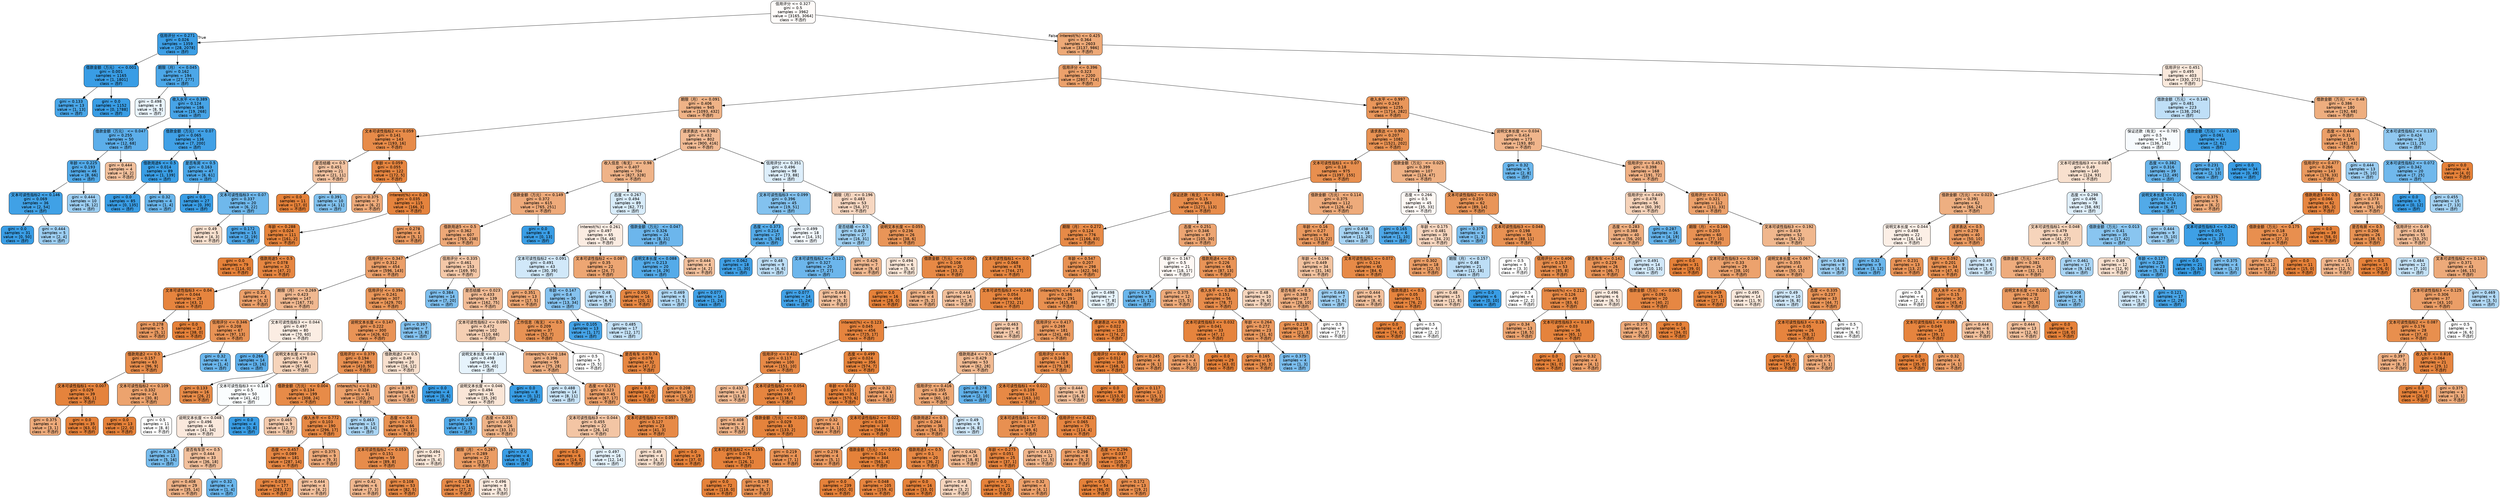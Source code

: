 digraph Tree {
node [shape=box, style="filled, rounded", color="black", fontname=helvetica] ;
edge [fontname=helvetica] ;
0 [label="信用评分 <= 0.327\ngini = 0.5\nsamples = 3962\nvalue = [3165, 3064]\nclass = 不违约", fillcolor="#fefbf9"] ;
1 [label="信用评分 <= 0.271\ngini = 0.026\nsamples = 1359\nvalue = [28, 2078]\nclass = 违约", fillcolor="#3c9ee5"] ;
0 -> 1 [labeldistance=2.5, labelangle=45, headlabel="True"] ;
2 [label="借款金额（万元） <= 0.001\ngini = 0.001\nsamples = 1165\nvalue = [1, 1801]\nclass = 违约", fillcolor="#399de5"] ;
1 -> 2 ;
3 [label="gini = 0.133\nsamples = 13\nvalue = [1, 13]\nclass = 违约", fillcolor="#48a5e7"] ;
2 -> 3 ;
4 [label="gini = 0.0\nsamples = 1152\nvalue = [0, 1788]\nclass = 违约", fillcolor="#399de5"] ;
2 -> 4 ;
5 [label="期限（月） <= 0.045\ngini = 0.162\nsamples = 194\nvalue = [27, 277]\nclass = 违约", fillcolor="#4ca7e8"] ;
1 -> 5 ;
6 [label="gini = 0.498\nsamples = 8\nvalue = [8, 9]\nclass = 违约", fillcolor="#e9f4fc"] ;
5 -> 6 ;
7 [label="收入水平 <= 0.389\ngini = 0.124\nsamples = 186\nvalue = [19, 268]\nclass = 违约", fillcolor="#47a4e7"] ;
5 -> 7 ;
8 [label="借款金额（万元） <= 0.047\ngini = 0.255\nsamples = 50\nvalue = [12, 68]\nclass = 违约", fillcolor="#5caeea"] ;
7 -> 8 ;
9 [label="年龄 <= 0.225\ngini = 0.193\nsamples = 46\nvalue = [8, 66]\nclass = 违约", fillcolor="#51a9e8"] ;
8 -> 9 ;
10 [label="文本可读性指标2 <= 0.146\ngini = 0.069\nsamples = 36\nvalue = [2, 54]\nclass = 违约", fillcolor="#40a1e6"] ;
9 -> 10 ;
11 [label="gini = 0.0\nsamples = 31\nvalue = [0, 50]\nclass = 违约", fillcolor="#399de5"] ;
10 -> 11 ;
12 [label="gini = 0.444\nsamples = 5\nvalue = [2, 4]\nclass = 违约", fillcolor="#9ccef2"] ;
10 -> 12 ;
13 [label="gini = 0.444\nsamples = 10\nvalue = [6, 12]\nclass = 违约", fillcolor="#9ccef2"] ;
9 -> 13 ;
14 [label="gini = 0.444\nsamples = 4\nvalue = [4, 2]\nclass = 不违约", fillcolor="#f2c09c"] ;
8 -> 14 ;
15 [label="借款金额（万元） <= 0.07\ngini = 0.065\nsamples = 136\nvalue = [7, 200]\nclass = 违约", fillcolor="#40a0e6"] ;
7 -> 15 ;
16 [label="借款用途6 <= 0.5\ngini = 0.014\nsamples = 89\nvalue = [1, 139]\nclass = 违约", fillcolor="#3a9ee5"] ;
15 -> 16 ;
17 [label="gini = 0.0\nsamples = 85\nvalue = [0, 135]\nclass = 违约", fillcolor="#399de5"] ;
16 -> 17 ;
18 [label="gini = 0.32\nsamples = 4\nvalue = [1, 4]\nclass = 违约", fillcolor="#6ab6ec"] ;
16 -> 18 ;
19 [label="是否有房 <= 0.5\ngini = 0.163\nsamples = 47\nvalue = [6, 61]\nclass = 违约", fillcolor="#4ca7e8"] ;
15 -> 19 ;
20 [label="gini = 0.0\nsamples = 27\nvalue = [0, 39]\nclass = 违约", fillcolor="#399de5"] ;
19 -> 20 ;
21 [label="文本可读性指标3 <= 0.07\ngini = 0.337\nsamples = 20\nvalue = [6, 22]\nclass = 违约", fillcolor="#6fb8ec"] ;
19 -> 21 ;
22 [label="gini = 0.49\nsamples = 5\nvalue = [4, 3]\nclass = 不违约", fillcolor="#f8e0ce"] ;
21 -> 22 ;
23 [label="gini = 0.172\nsamples = 15\nvalue = [2, 19]\nclass = 违约", fillcolor="#4ea7e8"] ;
21 -> 23 ;
24 [label="Interest(%) <= 0.425\ngini = 0.364\nsamples = 2603\nvalue = [3137, 986]\nclass = 不违约", fillcolor="#eda977"] ;
0 -> 24 [labeldistance=2.5, labelangle=-45, headlabel="False"] ;
25 [label="信用评分 <= 0.396\ngini = 0.323\nsamples = 2200\nvalue = [2807, 714]\nclass = 不违约", fillcolor="#eca16b"] ;
24 -> 25 ;
26 [label="期限（月） <= 0.091\ngini = 0.406\nsamples = 945\nvalue = [1093, 432]\nclass = 不违约", fillcolor="#efb387"] ;
25 -> 26 ;
27 [label="文本可读性指标2 <= 0.059\ngini = 0.141\nsamples = 143\nvalue = [193, 16]\nclass = 不违约", fillcolor="#e78b49"] ;
26 -> 27 ;
28 [label="是否结婚 <= 0.5\ngini = 0.451\nsamples = 21\nvalue = [21, 11]\nclass = 不违约", fillcolor="#f3c3a1"] ;
27 -> 28 ;
29 [label="gini = 0.0\nsamples = 11\nvalue = [17, 0]\nclass = 不违约", fillcolor="#e58139"] ;
28 -> 29 ;
30 [label="gini = 0.391\nsamples = 10\nvalue = [4, 11]\nclass = 违约", fillcolor="#81c1ee"] ;
28 -> 30 ;
31 [label="年龄 <= 0.059\ngini = 0.055\nsamples = 122\nvalue = [172, 5]\nclass = 不违约", fillcolor="#e6853f"] ;
27 -> 31 ;
32 [label="gini = 0.375\nsamples = 7\nvalue = [6, 2]\nclass = 不违约", fillcolor="#eeab7b"] ;
31 -> 32 ;
33 [label="Interest(%) <= 0.28\ngini = 0.035\nsamples = 115\nvalue = [166, 3]\nclass = 不违约", fillcolor="#e5833d"] ;
31 -> 33 ;
34 [label="年龄 <= 0.288\ngini = 0.024\nsamples = 111\nvalue = [161, 2]\nclass = 不违约", fillcolor="#e5833b"] ;
33 -> 34 ;
35 [label="gini = 0.0\nsamples = 79\nvalue = [114, 0]\nclass = 不违约", fillcolor="#e58139"] ;
34 -> 35 ;
36 [label="借款用途5 <= 0.5\ngini = 0.078\nsamples = 32\nvalue = [47, 2]\nclass = 不违约", fillcolor="#e68641"] ;
34 -> 36 ;
37 [label="文本可读性指标3 <= 0.04\ngini = 0.044\nsamples = 28\nvalue = [43, 1]\nclass = 不违约", fillcolor="#e6843e"] ;
36 -> 37 ;
38 [label="gini = 0.278\nsamples = 5\nvalue = [5, 1]\nclass = 不违约", fillcolor="#ea9a61"] ;
37 -> 38 ;
39 [label="gini = 0.0\nsamples = 23\nvalue = [38, 0]\nclass = 不违约", fillcolor="#e58139"] ;
37 -> 39 ;
40 [label="gini = 0.32\nsamples = 4\nvalue = [4, 1]\nclass = 不违约", fillcolor="#eca06a"] ;
36 -> 40 ;
41 [label="gini = 0.278\nsamples = 4\nvalue = [5, 1]\nclass = 不违约", fillcolor="#ea9a61"] ;
33 -> 41 ;
42 [label="请求表达 <= 0.982\ngini = 0.432\nsamples = 802\nvalue = [900, 416]\nclass = 不违约", fillcolor="#f1bb95"] ;
26 -> 42 ;
43 [label="收入信息（有无） <= 0.98\ngini = 0.407\nsamples = 704\nvalue = [827, 328]\nclass = 不违约", fillcolor="#efb388"] ;
42 -> 43 ;
44 [label="借款金额（万元） <= 0.149\ngini = 0.372\nsamples = 615\nvalue = [765, 251]\nclass = 不违约", fillcolor="#eeaa7a"] ;
43 -> 44 ;
45 [label="借款用途5 <= 0.5\ngini = 0.362\nsamples = 607\nvalue = [765, 238]\nclass = 不违约", fillcolor="#eda877"] ;
44 -> 45 ;
46 [label="信用评分 <= 0.347\ngini = 0.312\nsamples = 454\nvalue = [596, 143]\nclass = 不违约", fillcolor="#eb9f69"] ;
45 -> 46 ;
47 [label="期限（月） <= 0.269\ngini = 0.423\nsamples = 147\nvalue = [167, 73]\nclass = 不违约", fillcolor="#f0b890"] ;
46 -> 47 ;
48 [label="信用评分 <= 0.346\ngini = 0.208\nsamples = 67\nvalue = [97, 13]\nclass = 不违约", fillcolor="#e89254"] ;
47 -> 48 ;
49 [label="借款用途2 <= 0.5\ngini = 0.157\nsamples = 63\nvalue = [96, 9]\nclass = 不违约", fillcolor="#e78d4c"] ;
48 -> 49 ;
50 [label="文本可读性指标1 <= 0.007\ngini = 0.029\nsamples = 39\nvalue = [66, 1]\nclass = 不违约", fillcolor="#e5833c"] ;
49 -> 50 ;
51 [label="gini = 0.375\nsamples = 4\nvalue = [3, 1]\nclass = 不违约", fillcolor="#eeab7b"] ;
50 -> 51 ;
52 [label="gini = 0.0\nsamples = 35\nvalue = [63, 0]\nclass = 不违约", fillcolor="#e58139"] ;
50 -> 52 ;
53 [label="文本可读性指标2 <= 0.109\ngini = 0.332\nsamples = 24\nvalue = [30, 8]\nclass = 不违约", fillcolor="#eca36e"] ;
49 -> 53 ;
54 [label="gini = 0.0\nsamples = 13\nvalue = [22, 0]\nclass = 不违约", fillcolor="#e58139"] ;
53 -> 54 ;
55 [label="gini = 0.5\nsamples = 11\nvalue = [8, 8]\nclass = 不违约", fillcolor="#ffffff"] ;
53 -> 55 ;
56 [label="gini = 0.32\nsamples = 4\nvalue = [1, 4]\nclass = 违约", fillcolor="#6ab6ec"] ;
48 -> 56 ;
57 [label="文本可读性指标3 <= 0.044\ngini = 0.497\nsamples = 80\nvalue = [70, 60]\nclass = 不违约", fillcolor="#fbede3"] ;
47 -> 57 ;
58 [label="gini = 0.266\nsamples = 14\nvalue = [3, 16]\nclass = 违约", fillcolor="#5eafea"] ;
57 -> 58 ;
59 [label="说明文本长度 <= 0.04\ngini = 0.479\nsamples = 66\nvalue = [67, 44]\nclass = 不违约", fillcolor="#f6d4bb"] ;
57 -> 59 ;
60 [label="gini = 0.133\nsamples = 16\nvalue = [26, 2]\nclass = 不违约", fillcolor="#e78b48"] ;
59 -> 60 ;
61 [label="文本可读性指标3 <= 0.118\ngini = 0.5\nsamples = 50\nvalue = [41, 42]\nclass = 违约", fillcolor="#fafdfe"] ;
59 -> 61 ;
62 [label="说明文本长度 <= 0.048\ngini = 0.496\nsamples = 46\nvalue = [41, 34]\nclass = 不违约", fillcolor="#fbe9dd"] ;
61 -> 62 ;
63 [label="gini = 0.363\nsamples = 13\nvalue = [5, 16]\nclass = 违约", fillcolor="#77bced"] ;
62 -> 63 ;
64 [label="是否有车贷 <= 0.5\ngini = 0.444\nsamples = 33\nvalue = [36, 18]\nclass = 不违约", fillcolor="#f2c09c"] ;
62 -> 64 ;
65 [label="gini = 0.408\nsamples = 29\nvalue = [35, 14]\nclass = 不违约", fillcolor="#efb388"] ;
64 -> 65 ;
66 [label="gini = 0.32\nsamples = 4\nvalue = [1, 4]\nclass = 违约", fillcolor="#6ab6ec"] ;
64 -> 66 ;
67 [label="gini = 0.0\nsamples = 4\nvalue = [0, 8]\nclass = 违约", fillcolor="#399de5"] ;
61 -> 67 ;
68 [label="信用评分 <= 0.394\ngini = 0.241\nsamples = 307\nvalue = [429, 70]\nclass = 不违约", fillcolor="#e99659"] ;
46 -> 68 ;
69 [label="说明文本长度 <= 0.147\ngini = 0.222\nsamples = 300\nvalue = [426, 62]\nclass = 不违约", fillcolor="#e99356"] ;
68 -> 69 ;
70 [label="信用评分 <= 0.379\ngini = 0.194\nsamples = 280\nvalue = [410, 50]\nclass = 不违约", fillcolor="#e89051"] ;
69 -> 70 ;
71 [label="借款金额（万元） <= 0.004\ngini = 0.134\nsamples = 199\nvalue = [308, 24]\nclass = 不违约", fillcolor="#e78b48"] ;
70 -> 71 ;
72 [label="gini = 0.465\nsamples = 9\nvalue = [12, 7]\nclass = 不违约", fillcolor="#f4caac"] ;
71 -> 72 ;
73 [label="收入水平 <= 0.772\ngini = 0.103\nsamples = 190\nvalue = [296, 17]\nclass = 不违约", fillcolor="#e68844"] ;
71 -> 73 ;
74 [label="态度 <= 0.457\ngini = 0.089\nsamples = 181\nvalue = [287, 14]\nclass = 不违约", fillcolor="#e68743"] ;
73 -> 74 ;
75 [label="gini = 0.078\nsamples = 177\nvalue = [283, 12]\nclass = 不违约", fillcolor="#e68641"] ;
74 -> 75 ;
76 [label="gini = 0.444\nsamples = 4\nvalue = [4, 2]\nclass = 不违约", fillcolor="#f2c09c"] ;
74 -> 76 ;
77 [label="gini = 0.375\nsamples = 9\nvalue = [9, 3]\nclass = 不违约", fillcolor="#eeab7b"] ;
73 -> 77 ;
78 [label="Interest(%) <= 0.192\ngini = 0.324\nsamples = 81\nvalue = [102, 26]\nclass = 不违约", fillcolor="#eca16b"] ;
70 -> 78 ;
79 [label="gini = 0.463\nsamples = 15\nvalue = [8, 14]\nclass = 违约", fillcolor="#aad5f4"] ;
78 -> 79 ;
80 [label="态度 <= 0.4\ngini = 0.201\nsamples = 66\nvalue = [94, 12]\nclass = 不违约", fillcolor="#e89152"] ;
78 -> 80 ;
81 [label="文本可读性指标2 <= 0.053\ngini = 0.151\nsamples = 59\nvalue = [89, 8]\nclass = 不违约", fillcolor="#e78c4b"] ;
80 -> 81 ;
82 [label="gini = 0.42\nsamples = 6\nvalue = [7, 3]\nclass = 不违约", fillcolor="#f0b78e"] ;
81 -> 82 ;
83 [label="gini = 0.108\nsamples = 53\nvalue = [82, 5]\nclass = 不违约", fillcolor="#e78945"] ;
81 -> 83 ;
84 [label="gini = 0.494\nsamples = 7\nvalue = [5, 4]\nclass = 不违约", fillcolor="#fae6d7"] ;
80 -> 84 ;
85 [label="借款用途2 <= 0.5\ngini = 0.49\nsamples = 20\nvalue = [16, 12]\nclass = 不违约", fillcolor="#f8e0ce"] ;
69 -> 85 ;
86 [label="gini = 0.397\nsamples = 16\nvalue = [16, 6]\nclass = 不违约", fillcolor="#efb083"] ;
85 -> 86 ;
87 [label="gini = 0.0\nsamples = 4\nvalue = [0, 6]\nclass = 违约", fillcolor="#399de5"] ;
85 -> 87 ;
88 [label="gini = 0.397\nsamples = 7\nvalue = [3, 8]\nclass = 违约", fillcolor="#83c2ef"] ;
68 -> 88 ;
89 [label="信用评分 <= 0.335\ngini = 0.461\nsamples = 153\nvalue = [169, 95]\nclass = 不违约", fillcolor="#f4c8a8"] ;
45 -> 89 ;
90 [label="gini = 0.384\nsamples = 14\nvalue = [7, 20]\nclass = 违约", fillcolor="#7ebfee"] ;
89 -> 90 ;
91 [label="是否结婚 <= 0.023\ngini = 0.433\nsamples = 139\nvalue = [162, 75]\nclass = 不违约", fillcolor="#f1bb95"] ;
89 -> 91 ;
92 [label="文本可读性指标2 <= 0.096\ngini = 0.472\nsamples = 102\nvalue = [110, 68]\nclass = 不违约", fillcolor="#f5cfb3"] ;
91 -> 92 ;
93 [label="说明文本长度 <= 0.148\ngini = 0.498\nsamples = 43\nvalue = [35, 40]\nclass = 违约", fillcolor="#e6f3fc"] ;
92 -> 93 ;
94 [label="说明文本长度 <= 0.046\ngini = 0.494\nsamples = 35\nvalue = [35, 28]\nclass = 不违约", fillcolor="#fae6d7"] ;
93 -> 94 ;
95 [label="gini = 0.208\nsamples = 9\nvalue = [2, 15]\nclass = 违约", fillcolor="#53aae8"] ;
94 -> 95 ;
96 [label="态度 <= 0.315\ngini = 0.405\nsamples = 26\nvalue = [33, 13]\nclass = 不违约", fillcolor="#efb387"] ;
94 -> 96 ;
97 [label="期限（月） <= 0.267\ngini = 0.289\nsamples = 22\nvalue = [33, 7]\nclass = 不违约", fillcolor="#eb9c63"] ;
96 -> 97 ;
98 [label="gini = 0.128\nsamples = 14\nvalue = [27, 2]\nclass = 不违约", fillcolor="#e78a48"] ;
97 -> 98 ;
99 [label="gini = 0.496\nsamples = 8\nvalue = [6, 5]\nclass = 不违约", fillcolor="#fbeade"] ;
97 -> 99 ;
100 [label="gini = 0.0\nsamples = 4\nvalue = [0, 6]\nclass = 违约", fillcolor="#399de5"] ;
96 -> 100 ;
101 [label="gini = 0.0\nsamples = 8\nvalue = [0, 12]\nclass = 违约", fillcolor="#399de5"] ;
93 -> 101 ;
102 [label="Interest(%) <= 0.184\ngini = 0.396\nsamples = 59\nvalue = [75, 28]\nclass = 不违约", fillcolor="#efb083"] ;
92 -> 102 ;
103 [label="gini = 0.488\nsamples = 14\nvalue = [8, 11]\nclass = 违约", fillcolor="#c9e4f8"] ;
102 -> 103 ;
104 [label="态度 <= 0.271\ngini = 0.323\nsamples = 45\nvalue = [67, 17]\nclass = 不违约", fillcolor="#eca16b"] ;
102 -> 104 ;
105 [label="文本可读性指标3 <= 0.044\ngini = 0.455\nsamples = 22\nvalue = [26, 14]\nclass = 不违约", fillcolor="#f3c5a4"] ;
104 -> 105 ;
106 [label="gini = 0.0\nsamples = 6\nvalue = [14, 0]\nclass = 不违约", fillcolor="#e58139"] ;
105 -> 106 ;
107 [label="gini = 0.497\nsamples = 16\nvalue = [12, 14]\nclass = 违约", fillcolor="#e3f1fb"] ;
105 -> 107 ;
108 [label="文本可读性指标3 <= 0.057\ngini = 0.127\nsamples = 23\nvalue = [41, 3]\nclass = 不违约", fillcolor="#e78a47"] ;
104 -> 108 ;
109 [label="gini = 0.49\nsamples = 4\nvalue = [4, 3]\nclass = 不违约", fillcolor="#f8e0ce"] ;
108 -> 109 ;
110 [label="gini = 0.0\nsamples = 19\nvalue = [37, 0]\nclass = 不违约", fillcolor="#e58139"] ;
108 -> 110 ;
111 [label="工作信息（有无） <= 0.5\ngini = 0.209\nsamples = 37\nvalue = [52, 7]\nclass = 不违约", fillcolor="#e89254"] ;
91 -> 111 ;
112 [label="gini = 0.5\nsamples = 5\nvalue = [5, 5]\nclass = 不违约", fillcolor="#ffffff"] ;
111 -> 112 ;
113 [label="是否有车 <= 0.74\ngini = 0.078\nsamples = 32\nvalue = [47, 2]\nclass = 不违约", fillcolor="#e68641"] ;
111 -> 113 ;
114 [label="gini = 0.0\nsamples = 22\nvalue = [32, 0]\nclass = 不违约", fillcolor="#e58139"] ;
113 -> 114 ;
115 [label="gini = 0.208\nsamples = 10\nvalue = [15, 2]\nclass = 不违约", fillcolor="#e89253"] ;
113 -> 115 ;
116 [label="gini = 0.0\nsamples = 8\nvalue = [0, 13]\nclass = 违约", fillcolor="#399de5"] ;
44 -> 116 ;
117 [label="态度 <= 0.267\ngini = 0.494\nsamples = 89\nvalue = [62, 77]\nclass = 违约", fillcolor="#d8ecfa"] ;
43 -> 117 ;
118 [label="Interest(%) <= 0.261\ngini = 0.497\nsamples = 65\nvalue = [54, 46]\nclass = 不违约", fillcolor="#fbece2"] ;
117 -> 118 ;
119 [label="文本可读性指标2 <= 0.091\ngini = 0.491\nsamples = 43\nvalue = [30, 39]\nclass = 违约", fillcolor="#d1e8f9"] ;
118 -> 119 ;
120 [label="gini = 0.351\nsamples = 13\nvalue = [17, 5]\nclass = 不违约", fillcolor="#eda673"] ;
119 -> 120 ;
121 [label="年龄 <= 0.147\ngini = 0.4\nsamples = 30\nvalue = [13, 34]\nclass = 违约", fillcolor="#85c2ef"] ;
119 -> 121 ;
122 [label="gini = 0.105\nsamples = 13\nvalue = [1, 17]\nclass = 违约", fillcolor="#45a3e7"] ;
121 -> 122 ;
123 [label="gini = 0.485\nsamples = 17\nvalue = [12, 17]\nclass = 违约", fillcolor="#c5e2f7"] ;
121 -> 123 ;
124 [label="文本可读性指标2 <= 0.087\ngini = 0.35\nsamples = 22\nvalue = [24, 7]\nclass = 不违约", fillcolor="#eda673"] ;
118 -> 124 ;
125 [label="gini = 0.48\nsamples = 6\nvalue = [4, 6]\nclass = 违约", fillcolor="#bddef6"] ;
124 -> 125 ;
126 [label="gini = 0.091\nsamples = 16\nvalue = [20, 1]\nclass = 不违约", fillcolor="#e68743"] ;
124 -> 126 ;
127 [label="借款金额（万元） <= 0.047\ngini = 0.326\nsamples = 24\nvalue = [8, 31]\nclass = 违约", fillcolor="#6cb6ec"] ;
117 -> 127 ;
128 [label="说明文本长度 <= 0.088\ngini = 0.213\nsamples = 20\nvalue = [4, 29]\nclass = 违约", fillcolor="#54abe9"] ;
127 -> 128 ;
129 [label="gini = 0.469\nsamples = 6\nvalue = [3, 5]\nclass = 违约", fillcolor="#b0d8f5"] ;
128 -> 129 ;
130 [label="gini = 0.077\nsamples = 14\nvalue = [1, 24]\nclass = 违约", fillcolor="#41a1e6"] ;
128 -> 130 ;
131 [label="gini = 0.444\nsamples = 4\nvalue = [4, 2]\nclass = 不违约", fillcolor="#f2c09c"] ;
127 -> 131 ;
132 [label="信用评分 <= 0.351\ngini = 0.496\nsamples = 98\nvalue = [73, 88]\nclass = 违约", fillcolor="#ddeefb"] ;
42 -> 132 ;
133 [label="文本可读性指标3 <= 0.099\ngini = 0.396\nsamples = 45\nvalue = [19, 51]\nclass = 违约", fillcolor="#83c2ef"] ;
132 -> 133 ;
134 [label="态度 <= 0.373\ngini = 0.214\nsamples = 27\nvalue = [5, 36]\nclass = 违约", fillcolor="#54abe9"] ;
133 -> 134 ;
135 [label="gini = 0.062\nsamples = 18\nvalue = [1, 30]\nclass = 违约", fillcolor="#40a0e6"] ;
134 -> 135 ;
136 [label="gini = 0.48\nsamples = 9\nvalue = [4, 6]\nclass = 违约", fillcolor="#bddef6"] ;
134 -> 136 ;
137 [label="gini = 0.499\nsamples = 18\nvalue = [14, 15]\nclass = 违约", fillcolor="#f2f8fd"] ;
133 -> 137 ;
138 [label="期限（月） <= 0.196\ngini = 0.483\nsamples = 53\nvalue = [54, 37]\nclass = 不违约", fillcolor="#f7d7c1"] ;
132 -> 138 ;
139 [label="是否结婚 <= 0.5\ngini = 0.449\nsamples = 27\nvalue = [16, 31]\nclass = 违约", fillcolor="#9fd0f2"] ;
138 -> 139 ;
140 [label="文本可读性指标2 <= 0.121\ngini = 0.327\nsamples = 20\nvalue = [7, 27]\nclass = 违约", fillcolor="#6cb6ec"] ;
139 -> 140 ;
141 [label="gini = 0.077\nsamples = 14\nvalue = [1, 24]\nclass = 违约", fillcolor="#41a1e6"] ;
140 -> 141 ;
142 [label="gini = 0.444\nsamples = 6\nvalue = [6, 3]\nclass = 不违约", fillcolor="#f2c09c"] ;
140 -> 142 ;
143 [label="gini = 0.426\nsamples = 7\nvalue = [9, 4]\nclass = 不违约", fillcolor="#f1b991"] ;
139 -> 143 ;
144 [label="说明文本长度 <= 0.055\ngini = 0.236\nsamples = 26\nvalue = [38, 6]\nclass = 不违约", fillcolor="#e99558"] ;
138 -> 144 ;
145 [label="gini = 0.494\nsamples = 6\nvalue = [5, 4]\nclass = 不违约", fillcolor="#fae6d7"] ;
144 -> 145 ;
146 [label="借款金额（万元） <= 0.056\ngini = 0.108\nsamples = 20\nvalue = [33, 2]\nclass = 不违约", fillcolor="#e78945"] ;
144 -> 146 ;
147 [label="gini = 0.0\nsamples = 16\nvalue = [28, 0]\nclass = 不违约", fillcolor="#e58139"] ;
146 -> 147 ;
148 [label="gini = 0.408\nsamples = 4\nvalue = [5, 2]\nclass = 不违约", fillcolor="#efb388"] ;
146 -> 148 ;
149 [label="收入水平 <= 0.997\ngini = 0.243\nsamples = 1255\nvalue = [1714, 282]\nclass = 不违约", fillcolor="#e9965a"] ;
25 -> 149 ;
150 [label="请求表达 <= 0.992\ngini = 0.207\nsamples = 1082\nvalue = [1521, 202]\nclass = 不违约", fillcolor="#e89253"] ;
149 -> 150 ;
151 [label="文本可读性指标1 <= 0.07\ngini = 0.18\nsamples = 975\nvalue = [1397, 155]\nclass = 不违约", fillcolor="#e88f4f"] ;
150 -> 151 ;
152 [label="保证还款（有无） <= 0.983\ngini = 0.15\nsamples = 863\nvalue = [1271, 113]\nclass = 不违约", fillcolor="#e78c4b"] ;
151 -> 152 ;
153 [label="期限（月） <= 0.272\ngini = 0.124\nsamples = 776\nvalue = [1166, 83]\nclass = 不违约", fillcolor="#e78a47"] ;
152 -> 153 ;
154 [label="文本可读性指标1 <= 0.0\ngini = 0.068\nsamples = 478\nvalue = [744, 27]\nclass = 不违约", fillcolor="#e68640"] ;
153 -> 154 ;
155 [label="gini = 0.444\nsamples = 14\nvalue = [12, 6]\nclass = 不违约", fillcolor="#f2c09c"] ;
154 -> 155 ;
156 [label="文本可读性指标3 <= 0.248\ngini = 0.054\nsamples = 464\nvalue = [732, 21]\nclass = 不违约", fillcolor="#e6853f"] ;
154 -> 156 ;
157 [label="Interest(%) <= 0.123\ngini = 0.045\nsamples = 456\nvalue = [725, 17]\nclass = 不违约", fillcolor="#e6843e"] ;
156 -> 157 ;
158 [label="信用评分 <= 0.412\ngini = 0.117\nsamples = 100\nvalue = [151, 10]\nclass = 不违约", fillcolor="#e78946"] ;
157 -> 158 ;
159 [label="gini = 0.432\nsamples = 13\nvalue = [13, 6]\nclass = 不违约", fillcolor="#f1bb94"] ;
158 -> 159 ;
160 [label="文本可读性指标2 <= 0.054\ngini = 0.055\nsamples = 87\nvalue = [138, 4]\nclass = 不违约", fillcolor="#e6853f"] ;
158 -> 160 ;
161 [label="gini = 0.408\nsamples = 4\nvalue = [5, 2]\nclass = 不违约", fillcolor="#efb388"] ;
160 -> 161 ;
162 [label="借款金额（万元） <= 0.102\ngini = 0.029\nsamples = 83\nvalue = [133, 2]\nclass = 不违约", fillcolor="#e5833c"] ;
160 -> 162 ;
163 [label="文本可读性指标2 <= 0.155\ngini = 0.016\nsamples = 79\nvalue = [126, 1]\nclass = 不违约", fillcolor="#e5823b"] ;
162 -> 163 ;
164 [label="gini = 0.0\nsamples = 72\nvalue = [118, 0]\nclass = 不违约", fillcolor="#e58139"] ;
163 -> 164 ;
165 [label="gini = 0.198\nsamples = 7\nvalue = [8, 1]\nclass = 不违约", fillcolor="#e89152"] ;
163 -> 165 ;
166 [label="gini = 0.219\nsamples = 4\nvalue = [7, 1]\nclass = 不违约", fillcolor="#e99355"] ;
162 -> 166 ;
167 [label="态度 <= 0.499\ngini = 0.024\nsamples = 356\nvalue = [574, 7]\nclass = 不违约", fillcolor="#e5833b"] ;
157 -> 167 ;
168 [label="年龄 <= 0.023\ngini = 0.021\nsamples = 352\nvalue = [570, 6]\nclass = 不违约", fillcolor="#e5823b"] ;
167 -> 168 ;
169 [label="gini = 0.32\nsamples = 4\nvalue = [4, 1]\nclass = 不违约", fillcolor="#eca06a"] ;
168 -> 169 ;
170 [label="文本可读性指标2 <= 0.022\ngini = 0.017\nsamples = 348\nvalue = [566, 5]\nclass = 不违约", fillcolor="#e5823b"] ;
168 -> 170 ;
171 [label="gini = 0.278\nsamples = 4\nvalue = [5, 1]\nclass = 不违约", fillcolor="#ea9a61"] ;
170 -> 171 ;
172 [label="借款金额（万元） <= 0.054\ngini = 0.014\nsamples = 344\nvalue = [561, 4]\nclass = 不违约", fillcolor="#e5823a"] ;
170 -> 172 ;
173 [label="gini = 0.0\nsamples = 239\nvalue = [402, 0]\nclass = 不违约", fillcolor="#e58139"] ;
172 -> 173 ;
174 [label="gini = 0.048\nsamples = 105\nvalue = [159, 4]\nclass = 不违约", fillcolor="#e6843e"] ;
172 -> 174 ;
175 [label="gini = 0.32\nsamples = 4\nvalue = [4, 1]\nclass = 不违约", fillcolor="#eca06a"] ;
167 -> 175 ;
176 [label="gini = 0.463\nsamples = 8\nvalue = [7, 4]\nclass = 不违约", fillcolor="#f4c9aa"] ;
156 -> 176 ;
177 [label="年龄 <= 0.547\ngini = 0.207\nsamples = 298\nvalue = [422, 56]\nclass = 不违约", fillcolor="#e89253"] ;
153 -> 177 ;
178 [label="Interest(%) <= 0.246\ngini = 0.186\nsamples = 291\nvalue = [415, 48]\nclass = 不违约", fillcolor="#e89050"] ;
177 -> 178 ;
179 [label="信用评分 <= 0.417\ngini = 0.269\nsamples = 181\nvalue = [241, 46]\nclass = 不违约", fillcolor="#ea995f"] ;
178 -> 179 ;
180 [label="借款用途4 <= 0.5\ngini = 0.429\nsamples = 53\nvalue = [62, 28]\nclass = 不违约", fillcolor="#f1ba92"] ;
179 -> 180 ;
181 [label="信用评分 <= 0.416\ngini = 0.355\nsamples = 45\nvalue = [60, 18]\nclass = 不违约", fillcolor="#eda774"] ;
180 -> 181 ;
182 [label="借款用途2 <= 0.5\ngini = 0.264\nsamples = 36\nvalue = [54, 10]\nclass = 不违约", fillcolor="#ea985e"] ;
181 -> 182 ;
183 [label="借款用途3 <= 0.5\ngini = 0.1\nsamples = 20\nvalue = [36, 2]\nclass = 不违约", fillcolor="#e68844"] ;
182 -> 183 ;
184 [label="gini = 0.0\nsamples = 16\nvalue = [33, 0]\nclass = 不违约", fillcolor="#e58139"] ;
183 -> 184 ;
185 [label="gini = 0.48\nsamples = 4\nvalue = [3, 2]\nclass = 不违约", fillcolor="#f6d5bd"] ;
183 -> 185 ;
186 [label="gini = 0.426\nsamples = 16\nvalue = [18, 8]\nclass = 不违约", fillcolor="#f1b991"] ;
182 -> 186 ;
187 [label="gini = 0.49\nsamples = 9\nvalue = [6, 8]\nclass = 违约", fillcolor="#cee6f8"] ;
181 -> 187 ;
188 [label="gini = 0.278\nsamples = 8\nvalue = [2, 10]\nclass = 违约", fillcolor="#61b1ea"] ;
180 -> 188 ;
189 [label="信用评分 <= 0.5\ngini = 0.166\nsamples = 128\nvalue = [179, 18]\nclass = 不违约", fillcolor="#e88e4d"] ;
179 -> 189 ;
190 [label="文本可读性指标1 <= 0.022\ngini = 0.109\nsamples = 112\nvalue = [163, 10]\nclass = 不违约", fillcolor="#e78945"] ;
189 -> 190 ;
191 [label="文本可读性指标1 <= 0.02\ngini = 0.194\nsamples = 37\nvalue = [49, 6]\nclass = 不违约", fillcolor="#e89051"] ;
190 -> 191 ;
192 [label="年龄 <= 0.275\ngini = 0.051\nsamples = 25\nvalue = [37, 1]\nclass = 不违约", fillcolor="#e6843e"] ;
191 -> 192 ;
193 [label="gini = 0.0\nsamples = 21\nvalue = [33, 0]\nclass = 不违约", fillcolor="#e58139"] ;
192 -> 193 ;
194 [label="gini = 0.32\nsamples = 4\nvalue = [4, 1]\nclass = 不违约", fillcolor="#eca06a"] ;
192 -> 194 ;
195 [label="gini = 0.415\nsamples = 12\nvalue = [12, 5]\nclass = 不违约", fillcolor="#f0b58b"] ;
191 -> 195 ;
196 [label="信用评分 <= 0.421\ngini = 0.065\nsamples = 75\nvalue = [114, 4]\nclass = 不违约", fillcolor="#e68540"] ;
190 -> 196 ;
197 [label="gini = 0.298\nsamples = 8\nvalue = [9, 2]\nclass = 不违约", fillcolor="#eb9d65"] ;
196 -> 197 ;
198 [label="态度 <= 0.296\ngini = 0.037\nsamples = 67\nvalue = [105, 2]\nclass = 不违约", fillcolor="#e5833d"] ;
196 -> 198 ;
199 [label="gini = 0.0\nsamples = 54\nvalue = [86, 0]\nclass = 不违约", fillcolor="#e58139"] ;
198 -> 199 ;
200 [label="gini = 0.172\nsamples = 13\nvalue = [19, 2]\nclass = 不违约", fillcolor="#e88e4e"] ;
198 -> 200 ;
201 [label="gini = 0.444\nsamples = 16\nvalue = [16, 8]\nclass = 不违约", fillcolor="#f2c09c"] ;
189 -> 201 ;
202 [label="感谢表达 <= 0.9\ngini = 0.022\nsamples = 110\nvalue = [174, 2]\nclass = 不违约", fillcolor="#e5823b"] ;
178 -> 202 ;
203 [label="信用评分 <= 0.49\ngini = 0.012\nsamples = 106\nvalue = [168, 1]\nclass = 不违约", fillcolor="#e5823a"] ;
202 -> 203 ;
204 [label="gini = 0.0\nsamples = 94\nvalue = [153, 0]\nclass = 不违约", fillcolor="#e58139"] ;
203 -> 204 ;
205 [label="gini = 0.117\nsamples = 12\nvalue = [15, 1]\nclass = 不违约", fillcolor="#e78946"] ;
203 -> 205 ;
206 [label="gini = 0.245\nsamples = 4\nvalue = [6, 1]\nclass = 不违约", fillcolor="#e9965a"] ;
202 -> 206 ;
207 [label="gini = 0.498\nsamples = 7\nvalue = [7, 8]\nclass = 违约", fillcolor="#e6f3fc"] ;
177 -> 207 ;
208 [label="态度 <= 0.251\ngini = 0.346\nsamples = 87\nvalue = [105, 30]\nclass = 不违约", fillcolor="#eca572"] ;
152 -> 208 ;
209 [label="年龄 <= 0.167\ngini = 0.5\nsamples = 21\nvalue = [18, 17]\nclass = 不违约", fillcolor="#fef8f4"] ;
208 -> 209 ;
210 [label="gini = 0.32\nsamples = 9\nvalue = [3, 12]\nclass = 违约", fillcolor="#6ab6ec"] ;
209 -> 210 ;
211 [label="gini = 0.375\nsamples = 12\nvalue = [15, 5]\nclass = 不违约", fillcolor="#eeab7b"] ;
209 -> 211 ;
212 [label="借款用途4 <= 0.5\ngini = 0.226\nsamples = 66\nvalue = [87, 13]\nclass = 不违约", fillcolor="#e99457"] ;
208 -> 212 ;
213 [label="收入水平 <= 0.396\ngini = 0.151\nsamples = 56\nvalue = [78, 7]\nclass = 不违约", fillcolor="#e78c4b"] ;
212 -> 213 ;
214 [label="文本可读性指标3 <= 0.032\ngini = 0.041\nsamples = 33\nvalue = [47, 1]\nclass = 不违约", fillcolor="#e6843d"] ;
213 -> 214 ;
215 [label="gini = 0.32\nsamples = 4\nvalue = [4, 1]\nclass = 不违约", fillcolor="#eca06a"] ;
214 -> 215 ;
216 [label="gini = 0.0\nsamples = 29\nvalue = [43, 0]\nclass = 不违约", fillcolor="#e58139"] ;
214 -> 216 ;
217 [label="年龄 <= 0.264\ngini = 0.272\nsamples = 23\nvalue = [31, 6]\nclass = 不违约", fillcolor="#ea995f"] ;
213 -> 217 ;
218 [label="gini = 0.165\nsamples = 19\nvalue = [30, 3]\nclass = 不违约", fillcolor="#e88e4d"] ;
217 -> 218 ;
219 [label="gini = 0.375\nsamples = 4\nvalue = [1, 3]\nclass = 违约", fillcolor="#7bbeee"] ;
217 -> 219 ;
220 [label="gini = 0.48\nsamples = 10\nvalue = [9, 6]\nclass = 不违约", fillcolor="#f6d5bd"] ;
212 -> 220 ;
221 [label="借款金额（万元） <= 0.114\ngini = 0.375\nsamples = 112\nvalue = [126, 42]\nclass = 不违约", fillcolor="#eeab7b"] ;
151 -> 221 ;
222 [label="年龄 <= 0.16\ngini = 0.27\nsamples = 94\nvalue = [115, 22]\nclass = 不违约", fillcolor="#ea995f"] ;
221 -> 222 ;
223 [label="年龄 <= 0.156\ngini = 0.449\nsamples = 34\nvalue = [31, 16]\nclass = 不违约", fillcolor="#f2c29f"] ;
222 -> 223 ;
224 [label="是否有房 <= 0.5\ngini = 0.388\nsamples = 27\nvalue = [28, 10]\nclass = 不违约", fillcolor="#eeae80"] ;
223 -> 224 ;
225 [label="gini = 0.219\nsamples = 18\nvalue = [21, 3]\nclass = 不违约", fillcolor="#e99355"] ;
224 -> 225 ;
226 [label="gini = 0.5\nsamples = 9\nvalue = [7, 7]\nclass = 不违约", fillcolor="#ffffff"] ;
224 -> 226 ;
227 [label="gini = 0.444\nsamples = 7\nvalue = [3, 6]\nclass = 违约", fillcolor="#9ccef2"] ;
223 -> 227 ;
228 [label="文本可读性指标1 <= 0.072\ngini = 0.124\nsamples = 60\nvalue = [84, 6]\nclass = 不违约", fillcolor="#e78a47"] ;
222 -> 228 ;
229 [label="gini = 0.444\nsamples = 9\nvalue = [8, 4]\nclass = 不违约", fillcolor="#f2c09c"] ;
228 -> 229 ;
230 [label="借款用途1 <= 0.5\ngini = 0.05\nsamples = 51\nvalue = [76, 2]\nclass = 不违约", fillcolor="#e6843e"] ;
228 -> 230 ;
231 [label="gini = 0.0\nsamples = 47\nvalue = [74, 0]\nclass = 不违约", fillcolor="#e58139"] ;
230 -> 231 ;
232 [label="gini = 0.5\nsamples = 4\nvalue = [2, 2]\nclass = 不违约", fillcolor="#ffffff"] ;
230 -> 232 ;
233 [label="gini = 0.458\nsamples = 18\nvalue = [11, 20]\nclass = 违约", fillcolor="#a6d3f3"] ;
221 -> 233 ;
234 [label="借款金额（万元） <= 0.025\ngini = 0.399\nsamples = 107\nvalue = [124, 47]\nclass = 不违约", fillcolor="#efb184"] ;
150 -> 234 ;
235 [label="态度 <= 0.266\ngini = 0.5\nsamples = 45\nvalue = [35, 33]\nclass = 不违约", fillcolor="#fef8f4"] ;
234 -> 235 ;
236 [label="gini = 0.165\nsamples = 6\nvalue = [1, 10]\nclass = 违约", fillcolor="#4da7e8"] ;
235 -> 236 ;
237 [label="年龄 <= 0.175\ngini = 0.481\nsamples = 39\nvalue = [34, 23]\nclass = 不违约", fillcolor="#f7d6bf"] ;
235 -> 237 ;
238 [label="gini = 0.302\nsamples = 18\nvalue = [22, 5]\nclass = 不违约", fillcolor="#eb9e66"] ;
237 -> 238 ;
239 [label="期限（月） <= 0.157\ngini = 0.48\nsamples = 21\nvalue = [12, 18]\nclass = 违约", fillcolor="#bddef6"] ;
237 -> 239 ;
240 [label="gini = 0.48\nsamples = 15\nvalue = [12, 8]\nclass = 不违约", fillcolor="#f6d5bd"] ;
239 -> 240 ;
241 [label="gini = 0.0\nsamples = 6\nvalue = [0, 10]\nclass = 违约", fillcolor="#399de5"] ;
239 -> 241 ;
242 [label="文本可读性指标2 <= 0.029\ngini = 0.235\nsamples = 62\nvalue = [89, 14]\nclass = 不违约", fillcolor="#e99558"] ;
234 -> 242 ;
243 [label="gini = 0.375\nsamples = 4\nvalue = [1, 3]\nclass = 违约", fillcolor="#7bbeee"] ;
242 -> 243 ;
244 [label="文本可读性指标3 <= 0.048\ngini = 0.198\nsamples = 58\nvalue = [88, 11]\nclass = 不违约", fillcolor="#e89152"] ;
242 -> 244 ;
245 [label="gini = 0.5\nsamples = 5\nvalue = [3, 3]\nclass = 不违约", fillcolor="#ffffff"] ;
244 -> 245 ;
246 [label="信用评分 <= 0.406\ngini = 0.157\nsamples = 53\nvalue = [85, 8]\nclass = 不违约", fillcolor="#e78d4c"] ;
244 -> 246 ;
247 [label="gini = 0.5\nsamples = 4\nvalue = [2, 2]\nclass = 不违约", fillcolor="#ffffff"] ;
246 -> 247 ;
248 [label="Interest(%) <= 0.212\ngini = 0.126\nsamples = 49\nvalue = [83, 6]\nclass = 不违约", fillcolor="#e78a47"] ;
246 -> 248 ;
249 [label="gini = 0.34\nsamples = 13\nvalue = [18, 5]\nclass = 不违约", fillcolor="#eca470"] ;
248 -> 249 ;
250 [label="文本可读性指标3 <= 0.187\ngini = 0.03\nsamples = 36\nvalue = [65, 1]\nclass = 不违约", fillcolor="#e5833c"] ;
248 -> 250 ;
251 [label="gini = 0.0\nsamples = 32\nvalue = [61, 0]\nclass = 不违约", fillcolor="#e58139"] ;
250 -> 251 ;
252 [label="gini = 0.32\nsamples = 4\nvalue = [4, 1]\nclass = 不违约", fillcolor="#eca06a"] ;
250 -> 252 ;
253 [label="说明文本长度 <= 0.034\ngini = 0.414\nsamples = 173\nvalue = [193, 80]\nclass = 不违约", fillcolor="#f0b58b"] ;
149 -> 253 ;
254 [label="gini = 0.32\nsamples = 5\nvalue = [2, 8]\nclass = 违约", fillcolor="#6ab6ec"] ;
253 -> 254 ;
255 [label="信用评分 <= 0.451\ngini = 0.398\nsamples = 168\nvalue = [191, 72]\nclass = 不违约", fillcolor="#efb084"] ;
253 -> 255 ;
256 [label="信用评分 <= 0.449\ngini = 0.478\nsamples = 56\nvalue = [60, 39]\nclass = 不违约", fillcolor="#f6d3ba"] ;
255 -> 256 ;
257 [label="态度 <= 0.283\ngini = 0.388\nsamples = 40\nvalue = [56, 20]\nclass = 不违约", fillcolor="#eeae80"] ;
256 -> 257 ;
258 [label="是否有车 <= 0.142\ngini = 0.229\nsamples = 26\nvalue = [46, 7]\nclass = 不违约", fillcolor="#e99457"] ;
257 -> 258 ;
259 [label="gini = 0.496\nsamples = 6\nvalue = [6, 5]\nclass = 不违约", fillcolor="#fbeade"] ;
258 -> 259 ;
260 [label="借款金额（万元） <= 0.065\ngini = 0.091\nsamples = 20\nvalue = [40, 2]\nclass = 不违约", fillcolor="#e68743"] ;
258 -> 260 ;
261 [label="gini = 0.375\nsamples = 4\nvalue = [6, 2]\nclass = 不违约", fillcolor="#eeab7b"] ;
260 -> 261 ;
262 [label="gini = 0.0\nsamples = 16\nvalue = [34, 0]\nclass = 不违约", fillcolor="#e58139"] ;
260 -> 262 ;
263 [label="gini = 0.491\nsamples = 14\nvalue = [10, 13]\nclass = 违约", fillcolor="#d1e8f9"] ;
257 -> 263 ;
264 [label="gini = 0.287\nsamples = 16\nvalue = [4, 19]\nclass = 违约", fillcolor="#63b2ea"] ;
256 -> 264 ;
265 [label="信用评分 <= 0.514\ngini = 0.321\nsamples = 112\nvalue = [131, 33]\nclass = 不违约", fillcolor="#eca16b"] ;
255 -> 265 ;
266 [label="期限（月） <= 0.166\ngini = 0.203\nsamples = 60\nvalue = [77, 10]\nclass = 不违约", fillcolor="#e89153"] ;
265 -> 266 ;
267 [label="gini = 0.0\nsamples = 31\nvalue = [39, 0]\nclass = 不违约", fillcolor="#e58139"] ;
266 -> 267 ;
268 [label="文本可读性指标3 <= 0.108\ngini = 0.33\nsamples = 29\nvalue = [38, 10]\nclass = 不违约", fillcolor="#eca26d"] ;
266 -> 268 ;
269 [label="gini = 0.069\nsamples = 15\nvalue = [27, 1]\nclass = 不违约", fillcolor="#e68640"] ;
268 -> 269 ;
270 [label="gini = 0.495\nsamples = 14\nvalue = [11, 9]\nclass = 不违约", fillcolor="#fae8db"] ;
268 -> 270 ;
271 [label="文本可读性指标3 <= 0.192\ngini = 0.419\nsamples = 52\nvalue = [54, 23]\nclass = 不违约", fillcolor="#f0b78d"] ;
265 -> 271 ;
272 [label="说明文本长度 <= 0.067\ngini = 0.355\nsamples = 43\nvalue = [50, 15]\nclass = 不违约", fillcolor="#eda774"] ;
271 -> 272 ;
273 [label="gini = 0.49\nsamples = 10\nvalue = [6, 8]\nclass = 违约", fillcolor="#cee6f8"] ;
272 -> 273 ;
274 [label="态度 <= 0.335\ngini = 0.237\nsamples = 33\nvalue = [44, 7]\nclass = 不违约", fillcolor="#e99558"] ;
272 -> 274 ;
275 [label="文本可读性指标3 <= 0.16\ngini = 0.05\nsamples = 26\nvalue = [38, 1]\nclass = 不违约", fillcolor="#e6843e"] ;
274 -> 275 ;
276 [label="gini = 0.0\nsamples = 22\nvalue = [35, 0]\nclass = 不违约", fillcolor="#e58139"] ;
275 -> 276 ;
277 [label="gini = 0.375\nsamples = 4\nvalue = [3, 1]\nclass = 不违约", fillcolor="#eeab7b"] ;
275 -> 277 ;
278 [label="gini = 0.5\nsamples = 7\nvalue = [6, 6]\nclass = 不违约", fillcolor="#ffffff"] ;
274 -> 278 ;
279 [label="gini = 0.444\nsamples = 9\nvalue = [4, 8]\nclass = 违约", fillcolor="#9ccef2"] ;
271 -> 279 ;
280 [label="信用评分 <= 0.451\ngini = 0.495\nsamples = 403\nvalue = [330, 272]\nclass = 不违约", fillcolor="#fae9dc"] ;
24 -> 280 ;
281 [label="借款金额（万元） <= 0.148\ngini = 0.481\nsamples = 223\nvalue = [138, 204]\nclass = 违约", fillcolor="#bfdff7"] ;
280 -> 281 ;
282 [label="保证还款（有无） <= 0.785\ngini = 0.5\nsamples = 179\nvalue = [136, 142]\nclass = 违约", fillcolor="#f7fbfe"] ;
281 -> 282 ;
283 [label="文本可读性指标3 <= 0.085\ngini = 0.49\nsamples = 140\nvalue = [124, 93]\nclass = 不违约", fillcolor="#f8e0ce"] ;
282 -> 283 ;
284 [label="借款金额（万元） <= 0.023\ngini = 0.391\nsamples = 62\nvalue = [66, 24]\nclass = 不违约", fillcolor="#eeaf81"] ;
283 -> 284 ;
285 [label="说明文本长度 <= 0.044\ngini = 0.498\nsamples = 22\nvalue = [16, 14]\nclass = 不违约", fillcolor="#fcefe6"] ;
284 -> 285 ;
286 [label="gini = 0.32\nsamples = 9\nvalue = [3, 12]\nclass = 违约", fillcolor="#6ab6ec"] ;
285 -> 286 ;
287 [label="gini = 0.231\nsamples = 13\nvalue = [13, 2]\nclass = 不违约", fillcolor="#e99457"] ;
285 -> 287 ;
288 [label="请求表达 <= 0.5\ngini = 0.278\nsamples = 40\nvalue = [50, 10]\nclass = 不违约", fillcolor="#ea9a61"] ;
284 -> 288 ;
289 [label="年龄 <= 0.092\ngini = 0.201\nsamples = 34\nvalue = [47, 6]\nclass = 不违约", fillcolor="#e89152"] ;
288 -> 289 ;
290 [label="gini = 0.5\nsamples = 4\nvalue = [2, 2]\nclass = 不违约", fillcolor="#ffffff"] ;
289 -> 290 ;
291 [label="收入水平 <= 0.7\ngini = 0.15\nsamples = 30\nvalue = [45, 4]\nclass = 不违约", fillcolor="#e78c4b"] ;
289 -> 291 ;
292 [label="文本可读性指标1 <= 0.038\ngini = 0.049\nsamples = 24\nvalue = [39, 1]\nclass = 不违约", fillcolor="#e6843e"] ;
291 -> 292 ;
293 [label="gini = 0.0\nsamples = 20\nvalue = [35, 0]\nclass = 不违约", fillcolor="#e58139"] ;
292 -> 293 ;
294 [label="gini = 0.32\nsamples = 4\nvalue = [4, 1]\nclass = 不违约", fillcolor="#eca06a"] ;
292 -> 294 ;
295 [label="gini = 0.444\nsamples = 6\nvalue = [6, 3]\nclass = 不违约", fillcolor="#f2c09c"] ;
291 -> 295 ;
296 [label="gini = 0.49\nsamples = 6\nvalue = [3, 4]\nclass = 违约", fillcolor="#cee6f8"] ;
288 -> 296 ;
297 [label="态度 <= 0.298\ngini = 0.496\nsamples = 78\nvalue = [58, 69]\nclass = 违约", fillcolor="#dfeffb"] ;
283 -> 297 ;
298 [label="文本可读性指标1 <= 0.048\ngini = 0.479\nsamples = 43\nvalue = [41, 27]\nclass = 不违约", fillcolor="#f6d4bb"] ;
297 -> 298 ;
299 [label="借款金额（万元） <= 0.073\ngini = 0.381\nsamples = 26\nvalue = [32, 11]\nclass = 不违约", fillcolor="#eeac7d"] ;
298 -> 299 ;
300 [label="说明文本长度 <= 0.102\ngini = 0.278\nsamples = 22\nvalue = [30, 6]\nclass = 不违约", fillcolor="#ea9a61"] ;
299 -> 300 ;
301 [label="gini = 0.444\nsamples = 13\nvalue = [12, 6]\nclass = 不违约", fillcolor="#f2c09c"] ;
300 -> 301 ;
302 [label="gini = 0.0\nsamples = 9\nvalue = [18, 0]\nclass = 不违约", fillcolor="#e58139"] ;
300 -> 302 ;
303 [label="gini = 0.408\nsamples = 4\nvalue = [2, 5]\nclass = 违约", fillcolor="#88c4ef"] ;
299 -> 303 ;
304 [label="gini = 0.461\nsamples = 17\nvalue = [9, 16]\nclass = 违约", fillcolor="#a8d4f4"] ;
298 -> 304 ;
305 [label="借款金额（万元） <= 0.013\ngini = 0.41\nsamples = 35\nvalue = [17, 42]\nclass = 违约", fillcolor="#89c5f0"] ;
297 -> 305 ;
306 [label="gini = 0.49\nsamples = 12\nvalue = [12, 9]\nclass = 不违约", fillcolor="#f8e0ce"] ;
305 -> 306 ;
307 [label="年龄 <= 0.127\ngini = 0.229\nsamples = 23\nvalue = [5, 33]\nclass = 违约", fillcolor="#57ace9"] ;
305 -> 307 ;
308 [label="gini = 0.49\nsamples = 6\nvalue = [3, 4]\nclass = 违约", fillcolor="#cee6f8"] ;
307 -> 308 ;
309 [label="gini = 0.121\nsamples = 17\nvalue = [2, 29]\nclass = 违约", fillcolor="#47a4e7"] ;
307 -> 309 ;
310 [label="态度 <= 0.382\ngini = 0.316\nsamples = 39\nvalue = [12, 49]\nclass = 违约", fillcolor="#69b5eb"] ;
282 -> 310 ;
311 [label="说明文本长度 <= 0.101\ngini = 0.201\nsamples = 34\nvalue = [6, 47]\nclass = 违约", fillcolor="#52aae8"] ;
310 -> 311 ;
312 [label="gini = 0.444\nsamples = 9\nvalue = [5, 10]\nclass = 违约", fillcolor="#9ccef2"] ;
311 -> 312 ;
313 [label="文本可读性指标3 <= 0.242\ngini = 0.051\nsamples = 25\nvalue = [1, 37]\nclass = 违约", fillcolor="#3ea0e6"] ;
311 -> 313 ;
314 [label="gini = 0.0\nsamples = 21\nvalue = [0, 34]\nclass = 违约", fillcolor="#399de5"] ;
313 -> 314 ;
315 [label="gini = 0.375\nsamples = 4\nvalue = [1, 3]\nclass = 违约", fillcolor="#7bbeee"] ;
313 -> 315 ;
316 [label="gini = 0.375\nsamples = 5\nvalue = [6, 2]\nclass = 不违约", fillcolor="#eeab7b"] ;
310 -> 316 ;
317 [label="借款金额（万元） <= 0.185\ngini = 0.061\nsamples = 44\nvalue = [2, 62]\nclass = 违约", fillcolor="#3fa0e6"] ;
281 -> 317 ;
318 [label="gini = 0.231\nsamples = 10\nvalue = [2, 13]\nclass = 违约", fillcolor="#57ace9"] ;
317 -> 318 ;
319 [label="gini = 0.0\nsamples = 34\nvalue = [0, 49]\nclass = 违约", fillcolor="#399de5"] ;
317 -> 319 ;
320 [label="借款金额（万元） <= 0.48\ngini = 0.386\nsamples = 180\nvalue = [192, 68]\nclass = 不违约", fillcolor="#eeae7f"] ;
280 -> 320 ;
321 [label="态度 <= 0.444\ngini = 0.31\nsamples = 156\nvalue = [181, 43]\nclass = 不违约", fillcolor="#eb9f68"] ;
320 -> 321 ;
322 [label="信用评分 <= 0.477\ngini = 0.266\nsamples = 143\nvalue = [176, 33]\nclass = 不违约", fillcolor="#ea995e"] ;
321 -> 322 ;
323 [label="借款用途5 <= 0.5\ngini = 0.066\nsamples = 62\nvalue = [85, 3]\nclass = 不违约", fillcolor="#e68540"] ;
322 -> 323 ;
324 [label="借款金额（万元） <= 0.175\ngini = 0.18\nsamples = 23\nvalue = [27, 3]\nclass = 不违约", fillcolor="#e88f4f"] ;
323 -> 324 ;
325 [label="gini = 0.32\nsamples = 12\nvalue = [12, 3]\nclass = 不违约", fillcolor="#eca06a"] ;
324 -> 325 ;
326 [label="gini = 0.0\nsamples = 11\nvalue = [15, 0]\nclass = 不违约", fillcolor="#e58139"] ;
324 -> 326 ;
327 [label="gini = 0.0\nsamples = 39\nvalue = [58, 0]\nclass = 不违约", fillcolor="#e58139"] ;
323 -> 327 ;
328 [label="态度 <= 0.284\ngini = 0.373\nsamples = 81\nvalue = [91, 30]\nclass = 不违约", fillcolor="#eeab7a"] ;
322 -> 328 ;
329 [label="是否有房 <= 0.5\ngini = 0.206\nsamples = 26\nvalue = [38, 5]\nclass = 不违约", fillcolor="#e89253"] ;
328 -> 329 ;
330 [label="gini = 0.415\nsamples = 11\nvalue = [12, 5]\nclass = 不违约", fillcolor="#f0b58b"] ;
329 -> 330 ;
331 [label="gini = 0.0\nsamples = 15\nvalue = [26, 0]\nclass = 不违约", fillcolor="#e58139"] ;
329 -> 331 ;
332 [label="信用评分 <= 0.49\ngini = 0.436\nsamples = 55\nvalue = [53, 25]\nclass = 不违约", fillcolor="#f1bc96"] ;
328 -> 332 ;
333 [label="gini = 0.484\nsamples = 12\nvalue = [7, 10]\nclass = 违约", fillcolor="#c4e2f7"] ;
332 -> 333 ;
334 [label="文本可读性指标2 <= 0.134\ngini = 0.371\nsamples = 43\nvalue = [46, 15]\nclass = 不违约", fillcolor="#edaa7a"] ;
332 -> 334 ;
335 [label="文本可读性指标3 <= 0.125\ngini = 0.306\nsamples = 37\nvalue = [43, 10]\nclass = 不违约", fillcolor="#eb9e67"] ;
334 -> 335 ;
336 [label="文本可读性指标2 <= 0.087\ngini = 0.176\nsamples = 28\nvalue = [37, 4]\nclass = 不违约", fillcolor="#e88f4e"] ;
335 -> 336 ;
337 [label="gini = 0.397\nsamples = 7\nvalue = [8, 3]\nclass = 不违约", fillcolor="#efb083"] ;
336 -> 337 ;
338 [label="收入水平 <= 0.816\ngini = 0.064\nsamples = 21\nvalue = [29, 1]\nclass = 不违约", fillcolor="#e68540"] ;
336 -> 338 ;
339 [label="gini = 0.0\nsamples = 17\nvalue = [26, 0]\nclass = 不违约", fillcolor="#e58139"] ;
338 -> 339 ;
340 [label="gini = 0.375\nsamples = 4\nvalue = [3, 1]\nclass = 不违约", fillcolor="#eeab7b"] ;
338 -> 340 ;
341 [label="gini = 0.5\nsamples = 9\nvalue = [6, 6]\nclass = 不违约", fillcolor="#ffffff"] ;
335 -> 341 ;
342 [label="gini = 0.469\nsamples = 6\nvalue = [3, 5]\nclass = 违约", fillcolor="#b0d8f5"] ;
334 -> 342 ;
343 [label="gini = 0.444\nsamples = 13\nvalue = [5, 10]\nclass = 违约", fillcolor="#9ccef2"] ;
321 -> 343 ;
344 [label="文本可读性指标2 <= 0.137\ngini = 0.424\nsamples = 24\nvalue = [11, 25]\nclass = 违约", fillcolor="#90c8f0"] ;
320 -> 344 ;
345 [label="文本可读性指标2 <= 0.072\ngini = 0.342\nsamples = 20\nvalue = [7, 25]\nclass = 违约", fillcolor="#70b8ec"] ;
344 -> 345 ;
346 [label="gini = 0.0\nsamples = 5\nvalue = [0, 12]\nclass = 违约", fillcolor="#399de5"] ;
345 -> 346 ;
347 [label="gini = 0.455\nsamples = 15\nvalue = [7, 13]\nclass = 违约", fillcolor="#a4d2f3"] ;
345 -> 347 ;
348 [label="gini = 0.0\nsamples = 4\nvalue = [4, 0]\nclass = 不违约", fillcolor="#e58139"] ;
344 -> 348 ;
}